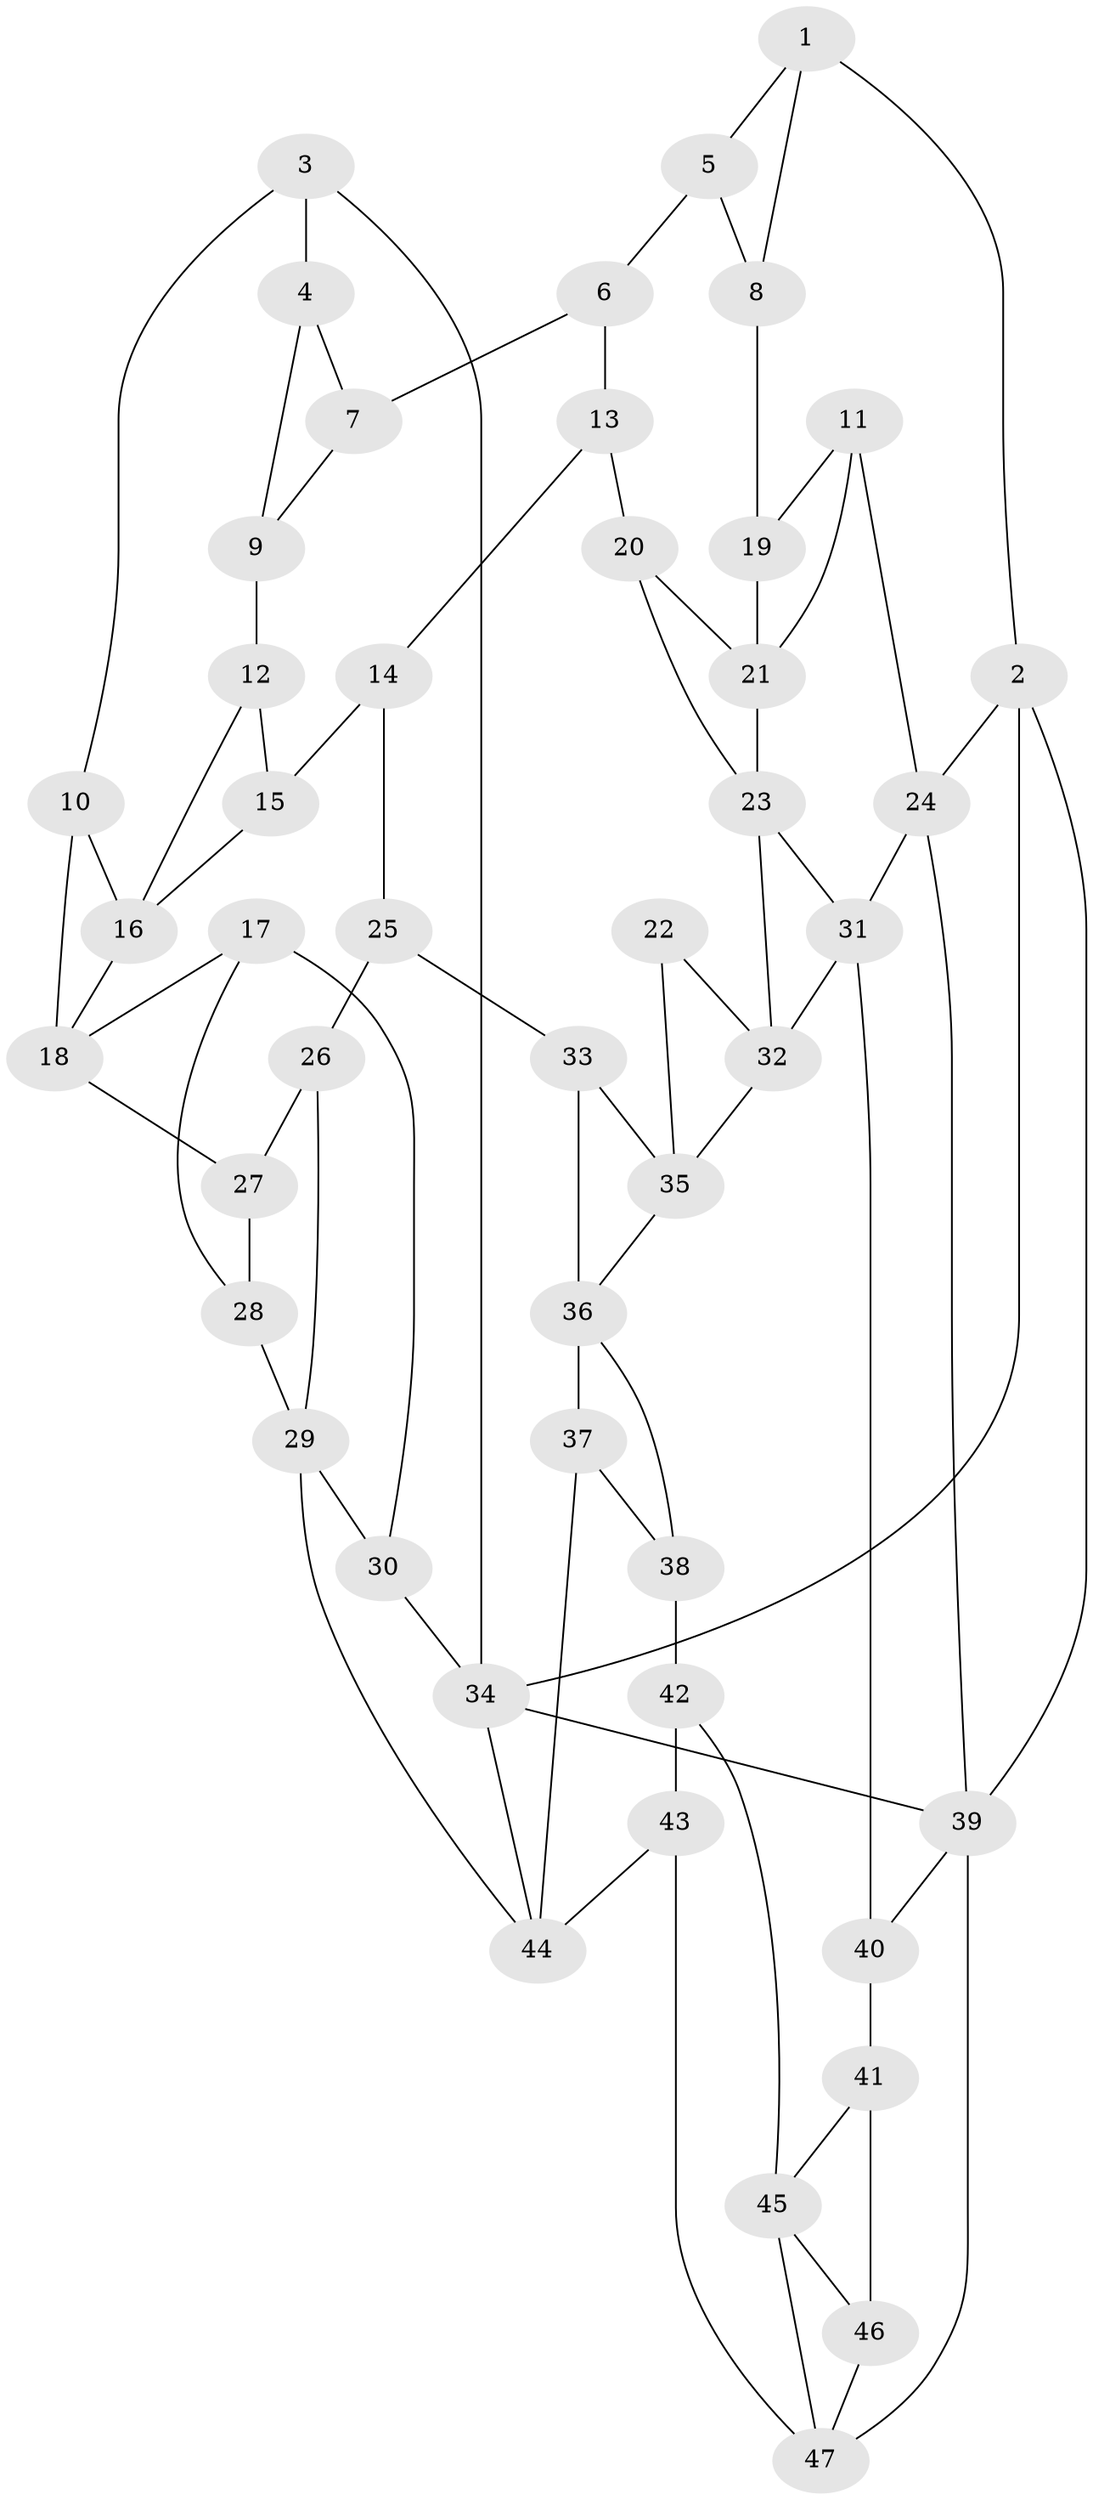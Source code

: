 // original degree distribution, {3: 0.0641025641025641, 4: 0.20512820512820512, 5: 0.47435897435897434, 6: 0.2564102564102564}
// Generated by graph-tools (version 1.1) at 2025/38/03/04/25 23:38:35]
// undirected, 47 vertices, 79 edges
graph export_dot {
  node [color=gray90,style=filled];
  1;
  2;
  3;
  4;
  5;
  6;
  7;
  8;
  9;
  10;
  11;
  12;
  13;
  14;
  15;
  16;
  17;
  18;
  19;
  20;
  21;
  22;
  23;
  24;
  25;
  26;
  27;
  28;
  29;
  30;
  31;
  32;
  33;
  34;
  35;
  36;
  37;
  38;
  39;
  40;
  41;
  42;
  43;
  44;
  45;
  46;
  47;
  1 -- 2 [weight=1.0];
  1 -- 5 [weight=1.0];
  1 -- 8 [weight=1.0];
  2 -- 24 [weight=1.0];
  2 -- 34 [weight=1.0];
  2 -- 39 [weight=1.0];
  3 -- 4 [weight=1.0];
  3 -- 10 [weight=1.0];
  3 -- 34 [weight=1.0];
  4 -- 7 [weight=1.0];
  4 -- 9 [weight=1.0];
  5 -- 6 [weight=1.0];
  5 -- 8 [weight=1.0];
  6 -- 7 [weight=1.0];
  6 -- 13 [weight=1.0];
  7 -- 9 [weight=1.0];
  8 -- 19 [weight=2.0];
  9 -- 12 [weight=2.0];
  10 -- 16 [weight=1.0];
  10 -- 18 [weight=1.0];
  11 -- 19 [weight=1.0];
  11 -- 21 [weight=1.0];
  11 -- 24 [weight=1.0];
  12 -- 15 [weight=1.0];
  12 -- 16 [weight=1.0];
  13 -- 14 [weight=1.0];
  13 -- 20 [weight=1.0];
  14 -- 15 [weight=1.0];
  14 -- 25 [weight=1.0];
  15 -- 16 [weight=1.0];
  16 -- 18 [weight=1.0];
  17 -- 18 [weight=1.0];
  17 -- 28 [weight=1.0];
  17 -- 30 [weight=1.0];
  18 -- 27 [weight=1.0];
  19 -- 21 [weight=1.0];
  20 -- 21 [weight=1.0];
  20 -- 23 [weight=1.0];
  21 -- 23 [weight=1.0];
  22 -- 32 [weight=1.0];
  22 -- 35 [weight=1.0];
  23 -- 31 [weight=1.0];
  23 -- 32 [weight=1.0];
  24 -- 31 [weight=1.0];
  24 -- 39 [weight=1.0];
  25 -- 26 [weight=1.0];
  25 -- 33 [weight=2.0];
  26 -- 27 [weight=1.0];
  26 -- 29 [weight=1.0];
  27 -- 28 [weight=1.0];
  28 -- 29 [weight=1.0];
  29 -- 30 [weight=1.0];
  29 -- 44 [weight=1.0];
  30 -- 34 [weight=2.0];
  31 -- 32 [weight=1.0];
  31 -- 40 [weight=1.0];
  32 -- 35 [weight=1.0];
  33 -- 35 [weight=1.0];
  33 -- 36 [weight=1.0];
  34 -- 39 [weight=1.0];
  34 -- 44 [weight=1.0];
  35 -- 36 [weight=1.0];
  36 -- 37 [weight=1.0];
  36 -- 38 [weight=1.0];
  37 -- 38 [weight=1.0];
  37 -- 44 [weight=1.0];
  38 -- 42 [weight=2.0];
  39 -- 40 [weight=1.0];
  39 -- 47 [weight=1.0];
  40 -- 41 [weight=2.0];
  41 -- 45 [weight=1.0];
  41 -- 46 [weight=1.0];
  42 -- 43 [weight=1.0];
  42 -- 45 [weight=1.0];
  43 -- 44 [weight=1.0];
  43 -- 47 [weight=1.0];
  45 -- 46 [weight=1.0];
  45 -- 47 [weight=1.0];
  46 -- 47 [weight=1.0];
}
